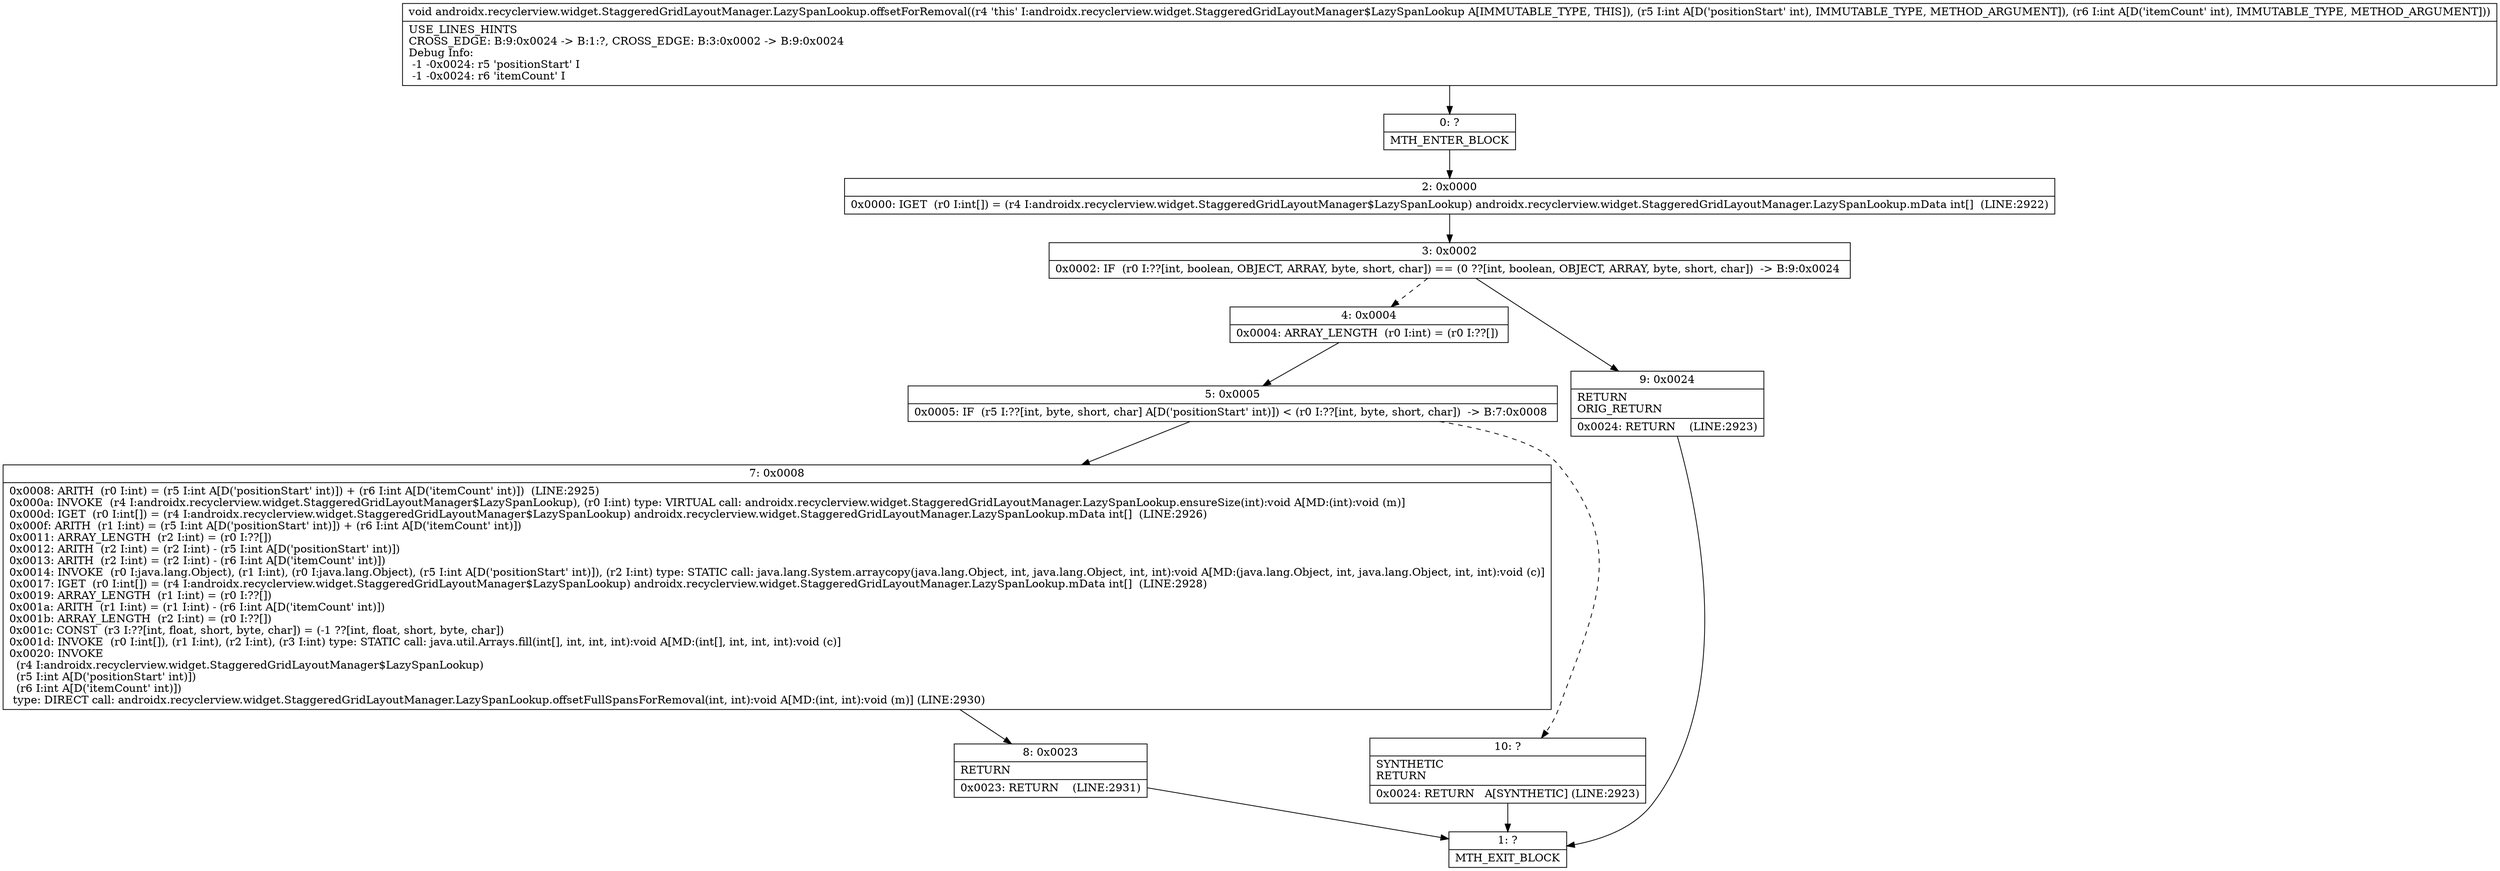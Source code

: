 digraph "CFG forandroidx.recyclerview.widget.StaggeredGridLayoutManager.LazySpanLookup.offsetForRemoval(II)V" {
Node_0 [shape=record,label="{0\:\ ?|MTH_ENTER_BLOCK\l}"];
Node_2 [shape=record,label="{2\:\ 0x0000|0x0000: IGET  (r0 I:int[]) = (r4 I:androidx.recyclerview.widget.StaggeredGridLayoutManager$LazySpanLookup) androidx.recyclerview.widget.StaggeredGridLayoutManager.LazySpanLookup.mData int[]  (LINE:2922)\l}"];
Node_3 [shape=record,label="{3\:\ 0x0002|0x0002: IF  (r0 I:??[int, boolean, OBJECT, ARRAY, byte, short, char]) == (0 ??[int, boolean, OBJECT, ARRAY, byte, short, char])  \-\> B:9:0x0024 \l}"];
Node_4 [shape=record,label="{4\:\ 0x0004|0x0004: ARRAY_LENGTH  (r0 I:int) = (r0 I:??[]) \l}"];
Node_5 [shape=record,label="{5\:\ 0x0005|0x0005: IF  (r5 I:??[int, byte, short, char] A[D('positionStart' int)]) \< (r0 I:??[int, byte, short, char])  \-\> B:7:0x0008 \l}"];
Node_7 [shape=record,label="{7\:\ 0x0008|0x0008: ARITH  (r0 I:int) = (r5 I:int A[D('positionStart' int)]) + (r6 I:int A[D('itemCount' int)])  (LINE:2925)\l0x000a: INVOKE  (r4 I:androidx.recyclerview.widget.StaggeredGridLayoutManager$LazySpanLookup), (r0 I:int) type: VIRTUAL call: androidx.recyclerview.widget.StaggeredGridLayoutManager.LazySpanLookup.ensureSize(int):void A[MD:(int):void (m)]\l0x000d: IGET  (r0 I:int[]) = (r4 I:androidx.recyclerview.widget.StaggeredGridLayoutManager$LazySpanLookup) androidx.recyclerview.widget.StaggeredGridLayoutManager.LazySpanLookup.mData int[]  (LINE:2926)\l0x000f: ARITH  (r1 I:int) = (r5 I:int A[D('positionStart' int)]) + (r6 I:int A[D('itemCount' int)]) \l0x0011: ARRAY_LENGTH  (r2 I:int) = (r0 I:??[]) \l0x0012: ARITH  (r2 I:int) = (r2 I:int) \- (r5 I:int A[D('positionStart' int)]) \l0x0013: ARITH  (r2 I:int) = (r2 I:int) \- (r6 I:int A[D('itemCount' int)]) \l0x0014: INVOKE  (r0 I:java.lang.Object), (r1 I:int), (r0 I:java.lang.Object), (r5 I:int A[D('positionStart' int)]), (r2 I:int) type: STATIC call: java.lang.System.arraycopy(java.lang.Object, int, java.lang.Object, int, int):void A[MD:(java.lang.Object, int, java.lang.Object, int, int):void (c)]\l0x0017: IGET  (r0 I:int[]) = (r4 I:androidx.recyclerview.widget.StaggeredGridLayoutManager$LazySpanLookup) androidx.recyclerview.widget.StaggeredGridLayoutManager.LazySpanLookup.mData int[]  (LINE:2928)\l0x0019: ARRAY_LENGTH  (r1 I:int) = (r0 I:??[]) \l0x001a: ARITH  (r1 I:int) = (r1 I:int) \- (r6 I:int A[D('itemCount' int)]) \l0x001b: ARRAY_LENGTH  (r2 I:int) = (r0 I:??[]) \l0x001c: CONST  (r3 I:??[int, float, short, byte, char]) = (\-1 ??[int, float, short, byte, char]) \l0x001d: INVOKE  (r0 I:int[]), (r1 I:int), (r2 I:int), (r3 I:int) type: STATIC call: java.util.Arrays.fill(int[], int, int, int):void A[MD:(int[], int, int, int):void (c)]\l0x0020: INVOKE  \l  (r4 I:androidx.recyclerview.widget.StaggeredGridLayoutManager$LazySpanLookup)\l  (r5 I:int A[D('positionStart' int)])\l  (r6 I:int A[D('itemCount' int)])\l type: DIRECT call: androidx.recyclerview.widget.StaggeredGridLayoutManager.LazySpanLookup.offsetFullSpansForRemoval(int, int):void A[MD:(int, int):void (m)] (LINE:2930)\l}"];
Node_8 [shape=record,label="{8\:\ 0x0023|RETURN\l|0x0023: RETURN    (LINE:2931)\l}"];
Node_1 [shape=record,label="{1\:\ ?|MTH_EXIT_BLOCK\l}"];
Node_10 [shape=record,label="{10\:\ ?|SYNTHETIC\lRETURN\l|0x0024: RETURN   A[SYNTHETIC] (LINE:2923)\l}"];
Node_9 [shape=record,label="{9\:\ 0x0024|RETURN\lORIG_RETURN\l|0x0024: RETURN    (LINE:2923)\l}"];
MethodNode[shape=record,label="{void androidx.recyclerview.widget.StaggeredGridLayoutManager.LazySpanLookup.offsetForRemoval((r4 'this' I:androidx.recyclerview.widget.StaggeredGridLayoutManager$LazySpanLookup A[IMMUTABLE_TYPE, THIS]), (r5 I:int A[D('positionStart' int), IMMUTABLE_TYPE, METHOD_ARGUMENT]), (r6 I:int A[D('itemCount' int), IMMUTABLE_TYPE, METHOD_ARGUMENT]))  | USE_LINES_HINTS\lCROSS_EDGE: B:9:0x0024 \-\> B:1:?, CROSS_EDGE: B:3:0x0002 \-\> B:9:0x0024\lDebug Info:\l  \-1 \-0x0024: r5 'positionStart' I\l  \-1 \-0x0024: r6 'itemCount' I\l}"];
MethodNode -> Node_0;Node_0 -> Node_2;
Node_2 -> Node_3;
Node_3 -> Node_4[style=dashed];
Node_3 -> Node_9;
Node_4 -> Node_5;
Node_5 -> Node_7;
Node_5 -> Node_10[style=dashed];
Node_7 -> Node_8;
Node_8 -> Node_1;
Node_10 -> Node_1;
Node_9 -> Node_1;
}

